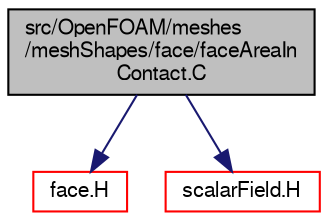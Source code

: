 digraph "src/OpenFOAM/meshes/meshShapes/face/faceAreaInContact.C"
{
  bgcolor="transparent";
  edge [fontname="FreeSans",fontsize="10",labelfontname="FreeSans",labelfontsize="10"];
  node [fontname="FreeSans",fontsize="10",shape=record];
  Node0 [label="src/OpenFOAM/meshes\l/meshShapes/face/faceAreaIn\lContact.C",height=0.2,width=0.4,color="black", fillcolor="grey75", style="filled", fontcolor="black"];
  Node0 -> Node1 [color="midnightblue",fontsize="10",style="solid",fontname="FreeSans"];
  Node1 [label="face.H",height=0.2,width=0.4,color="red",URL="$a11321.html"];
  Node0 -> Node89 [color="midnightblue",fontsize="10",style="solid",fontname="FreeSans"];
  Node89 [label="scalarField.H",height=0.2,width=0.4,color="red",URL="$a09656.html"];
}
